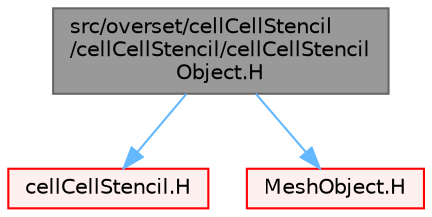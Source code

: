 digraph "src/overset/cellCellStencil/cellCellStencil/cellCellStencilObject.H"
{
 // LATEX_PDF_SIZE
  bgcolor="transparent";
  edge [fontname=Helvetica,fontsize=10,labelfontname=Helvetica,labelfontsize=10];
  node [fontname=Helvetica,fontsize=10,shape=box,height=0.2,width=0.4];
  Node1 [id="Node000001",label="src/overset/cellCellStencil\l/cellCellStencil/cellCellStencil\lObject.H",height=0.2,width=0.4,color="gray40", fillcolor="grey60", style="filled", fontcolor="black",tooltip=" "];
  Node1 -> Node2 [id="edge1_Node000001_Node000002",color="steelblue1",style="solid",tooltip=" "];
  Node2 [id="Node000002",label="cellCellStencil.H",height=0.2,width=0.4,color="red", fillcolor="#FFF0F0", style="filled",URL="$cellCellStencil_8H.html",tooltip=" "];
  Node1 -> Node394 [id="edge2_Node000001_Node000394",color="steelblue1",style="solid",tooltip=" "];
  Node394 [id="Node000394",label="MeshObject.H",height=0.2,width=0.4,color="red", fillcolor="#FFF0F0", style="filled",URL="$MeshObject_8H.html",tooltip=" "];
}
